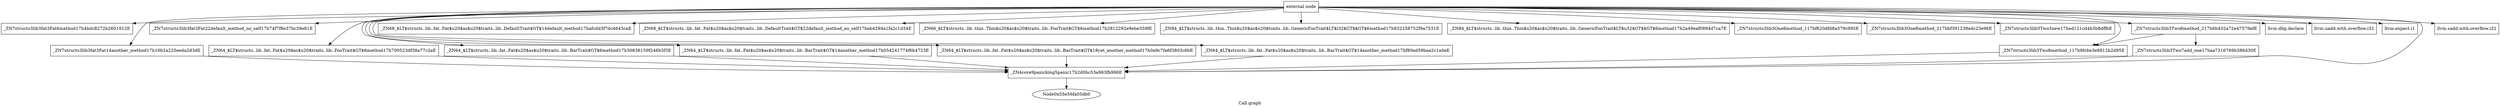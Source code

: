 digraph "Call graph" {
	label="Call graph";

	Node0x55e56fa05d80 [shape=record,label="{external node}"];
	Node0x55e56fa05d80 -> Node0x55e56fa05e20;
	Node0x55e56fa05d80 -> Node0x55e56fa05ec0;
	Node0x55e56fa05d80 -> Node0x55e56fa05fa0;
	Node0x55e56fa05d80 -> Node0x55e56fa06010;
	Node0x55e56fa05d80 -> Node0x55e56fa060b0;
	Node0x55e56fa05d80 -> Node0x55e56fa1d4e0;
	Node0x55e56fa05d80 -> Node0x55e56fa1d580;
	Node0x55e56fa05d80 -> Node0x55e56fa1d620;
	Node0x55e56fa05d80 -> Node0x55e56fa1d6c0;
	Node0x55e56fa05d80 -> Node0x55e56fa1d730;
	Node0x55e56fa05d80 -> Node0x55e56fa1d7a0;
	Node0x55e56fa05d80 -> Node0x55e56fa1d810;
	Node0x55e56fa05d80 -> Node0x55e56fa1d880;
	Node0x55e56fa05d80 -> Node0x55e56fa1d8f0;
	Node0x55e56fa05d80 -> Node0x55e56fa1d960;
	Node0x55e56fa05d80 -> Node0x55e56fa1d9d0;
	Node0x55e56fa05d80 -> Node0x55e56fa1da40;
	Node0x55e56fa05d80 -> Node0x55e56fa1dae0;
	Node0x55e56fa05d80 -> Node0x55e56fa1dbf0;
	Node0x55e56fa05d80 -> Node0x55e56fa1dc60;
	Node0x55e56fa05d80 -> Node0x55e56fa28240;
	Node0x55e56fa05d80 -> Node0x55e56fa05e50;
	Node0x55e56fa05d80 -> Node0x55e56fa282e0;
	Node0x55e56fa05e20 [shape=record,label="{_ZN7structs3lib3fat3Fat6method17h4bdc8272b2601912E}"];
	Node0x55e56fa05ec0 [shape=record,label="{_ZN7structs3lib3fat3Fat14another_method17h16b2a225eeda2d3dE}"];
	Node0x55e56fa05ec0 -> Node0x55e56fa05e50;
	Node0x55e56fa05fa0 [shape=record,label="{_ZN7structs3lib3fat3Fat22default_method_no_self17h74f7f8e37bc39e81E}"];
	Node0x55e56fa06010 [shape=record,label="{_ZN64_$LT$structs..lib..fat..Fat$u20$as$u20$traits..lib..FooTrait$GT$6method17h700523df38a77c2aE}"];
	Node0x55e56fa06010 -> Node0x55e56fa05e50;
	Node0x55e56fa060b0 [shape=record,label="{_ZN64_$LT$structs..lib..fat..Fat$u20$as$u20$traits..lib..BarTrait$GT$6method17h30836159f246b3f3E}"];
	Node0x55e56fa060b0 -> Node0x55e56fa05e50;
	Node0x55e56fa1d4e0 [shape=record,label="{_ZN64_$LT$structs..lib..fat..Fat$u20$as$u20$traits..lib..BarTrait$GT$14another_method17h054241774f6b4723E}"];
	Node0x55e56fa1d4e0 -> Node0x55e56fa05e50;
	Node0x55e56fa1d580 [shape=record,label="{_ZN64_$LT$structs..lib..fat..Fat$u20$as$u20$traits..lib..BarTrait$GT$18yet_another_method17h0a9c7fa6f3803c6bE}"];
	Node0x55e56fa1d580 -> Node0x55e56fa05e50;
	Node0x55e56fa1d620 [shape=record,label="{_ZN64_$LT$structs..lib..fat..Fat$u20$as$u20$traits..lib..BazTrait$GT$14another_method17hf80ed59baa2c1a0eE}"];
	Node0x55e56fa1d620 -> Node0x55e56fa05e50;
	Node0x55e56fa1d6c0 [shape=record,label="{_ZN68_$LT$structs..lib..fat..Fat$u20$as$u20$traits..lib..DefaultTrait$GT$14default_method17hafcdd3f7dc4643caE}"];
	Node0x55e56fa1dae0 [shape=record,label="{_ZN7structs3lib3Two8method_217h6b432a72e47579efE}"];
	Node0x55e56fa1dae0 -> Node0x55e56fa1db50;
	Node0x55e56fa1dae0 -> Node0x55e56fa1da40;
	Node0x55e56fa1d730 [shape=record,label="{_ZN68_$LT$structs..lib..fat..Fat$u20$as$u20$traits..lib..DefaultTrait$GT$22default_method_no_self17heb4294a1fa2c1d34E}"];
	Node0x55e56fa1d7a0 [shape=record,label="{_ZN66_$LT$structs..lib..thin..Thin$u20$as$u20$traits..lib..FooTrait$GT$6method17h2812292e9ebe359fE}"];
	Node0x55e56fa1d810 [shape=record,label="{_ZN84_$LT$structs..lib..thin..Thin$u20$as$u20$traits..lib..GenericFooTrait$LT$i32$GT$$GT$6method17h832258752f9a7531E}"];
	Node0x55e56fa1d880 [shape=record,label="{_ZN84_$LT$structs..lib..thin..Thin$u20$as$u20$traits..lib..GenericFooTrait$LT$u32$GT$$GT$6method17h2a49eaf0894d7ca7E}"];
	Node0x55e56fa1d8f0 [shape=record,label="{_ZN7structs3lib3One8method_117hf620dfd8a379c995E}"];
	Node0x55e56fa1d960 [shape=record,label="{_ZN7structs3lib3One8method_217hbf391238edc23e96E}"];
	Node0x55e56fa1d9d0 [shape=record,label="{_ZN7structs3lib3Two3new17hed121cd4b3b8dffbE}"];
	Node0x55e56fa1da40 [shape=record,label="{_ZN7structs3lib3Two8method_117h9fcbe3e8812b2d95E}"];
	Node0x55e56fa1da40 -> Node0x55e56fa05e50;
	Node0x55e56fa1db50 [shape=record,label="{_ZN7structs3lib3Two7add_one17haa7316769b386d30E}"];
	Node0x55e56fa1db50 -> Node0x55e56fa05e50;
	Node0x55e56fa1dbf0 [shape=record,label="{llvm.dbg.declare}"];
	Node0x55e56fa1dc60 [shape=record,label="{llvm.uadd.with.overflow.i32}"];
	Node0x55e56fa28240 [shape=record,label="{llvm.expect.i1}"];
	Node0x55e56fa05e50 [shape=record,label="{_ZN4core9panicking5panic17h2d0bc53a963fb996E}"];
	Node0x55e56fa05e50 -> Node0x55e56fa05db0;
	Node0x55e56fa282e0 [shape=record,label="{llvm.sadd.with.overflow.i32}"];
}

